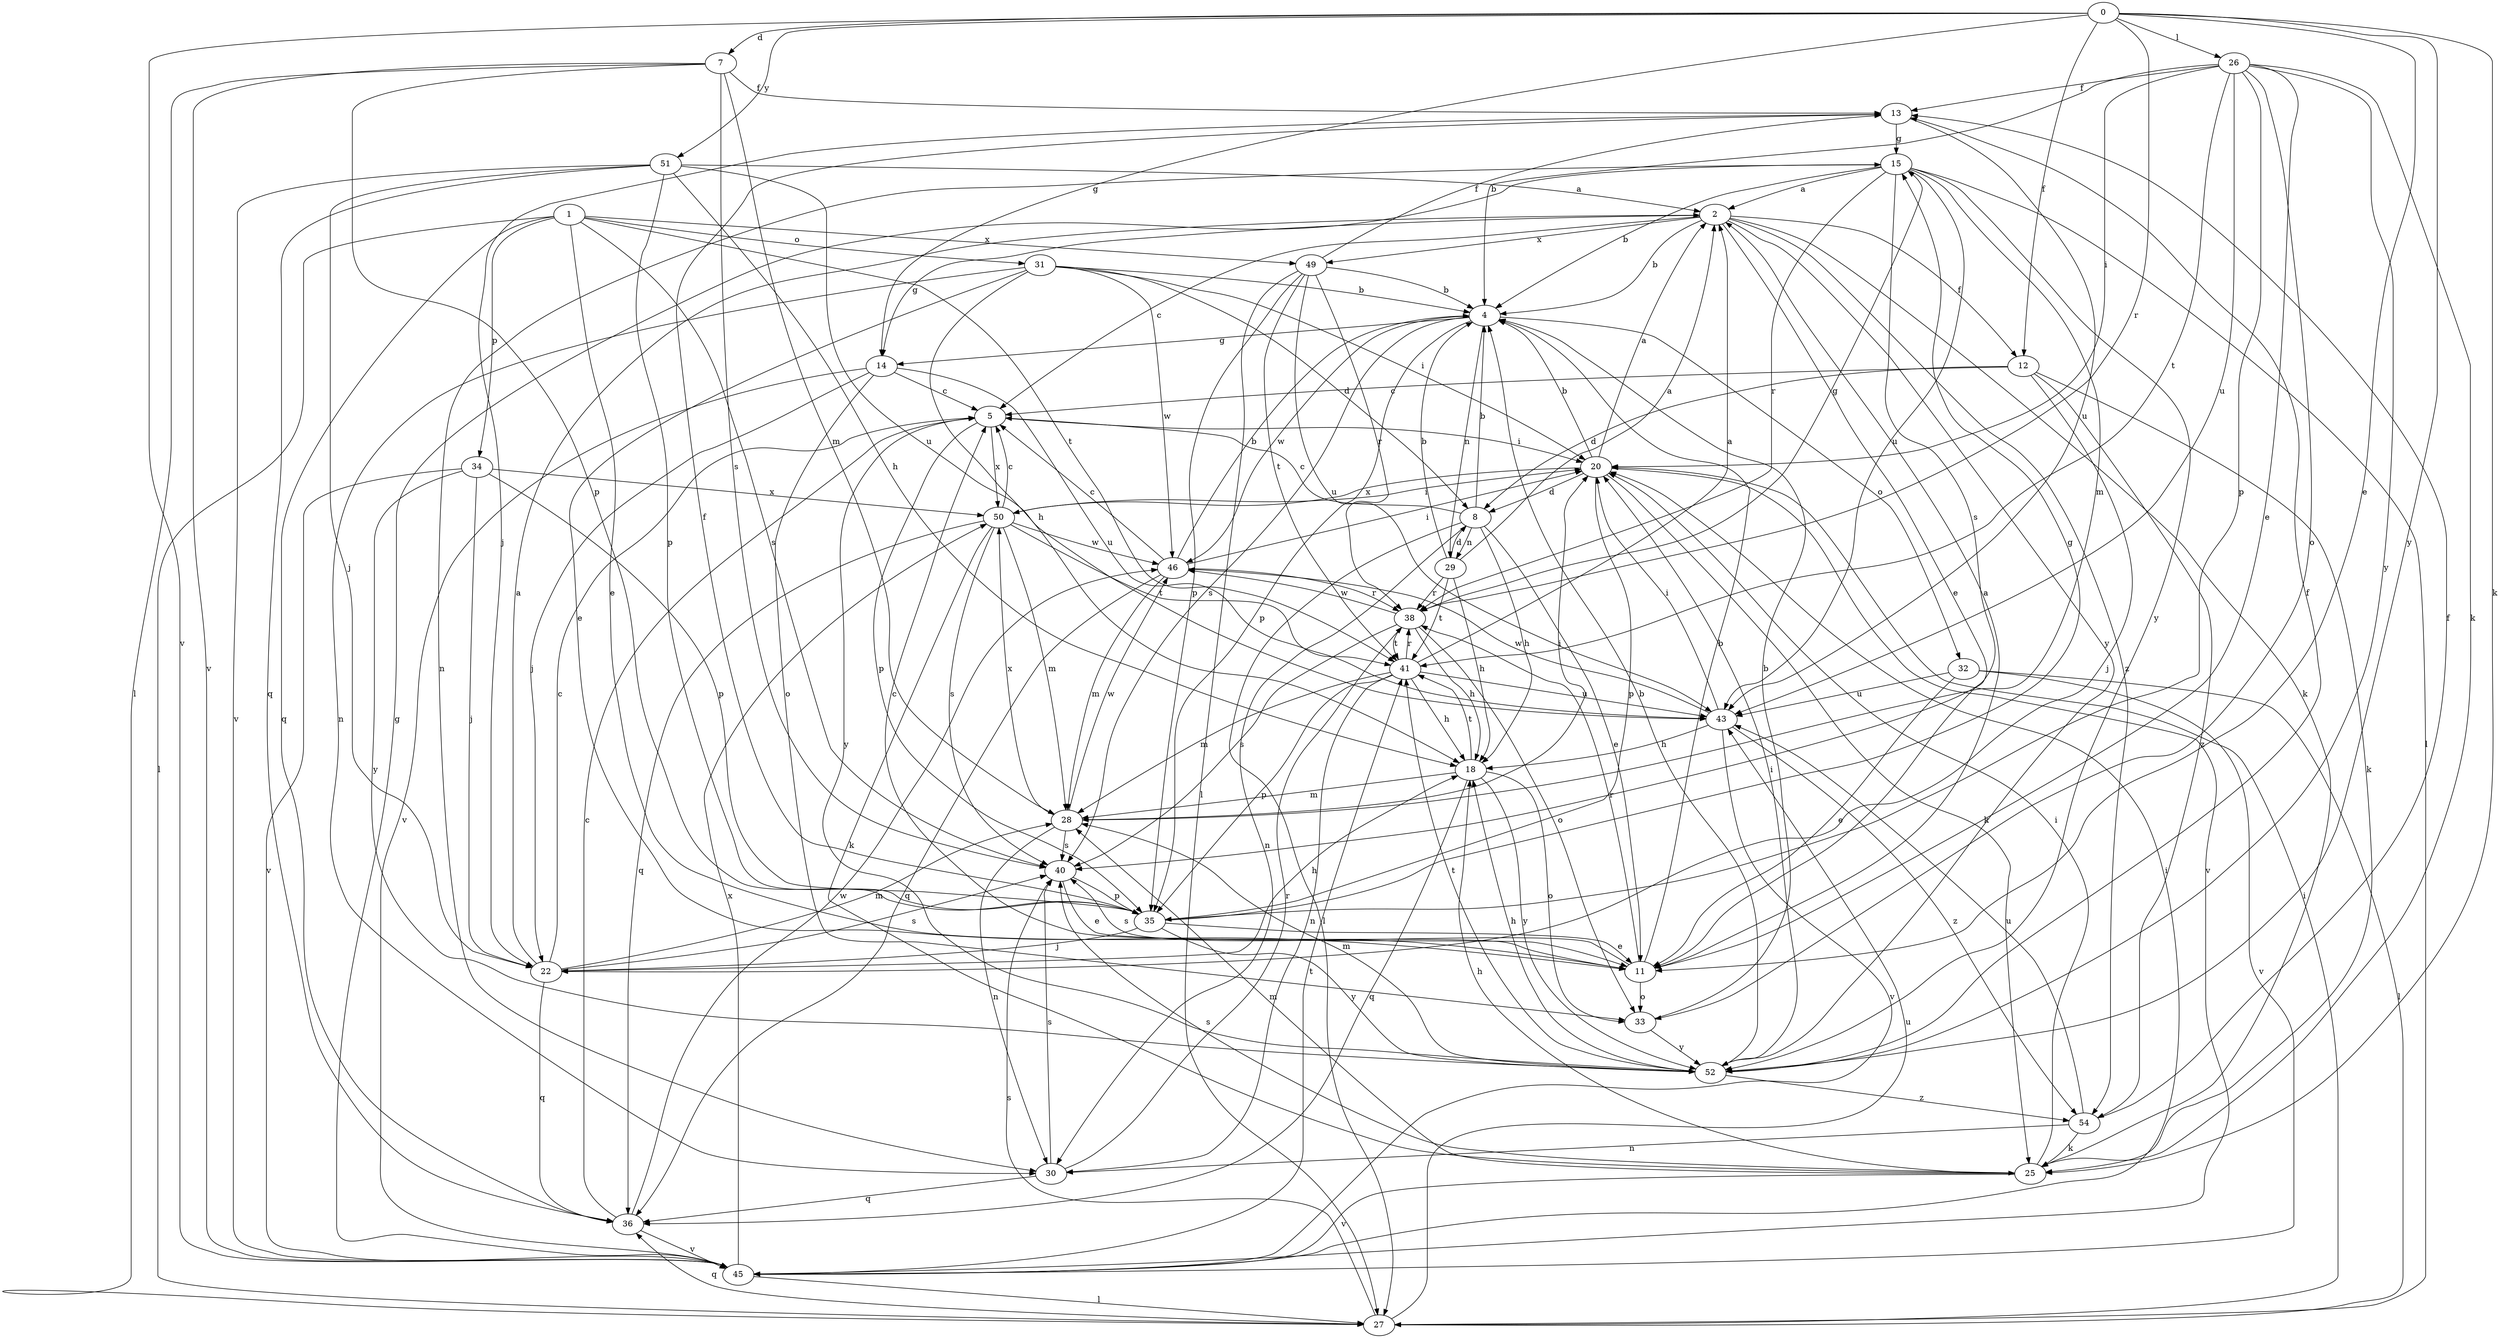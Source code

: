 strict digraph  {
0;
1;
2;
4;
5;
7;
8;
11;
12;
13;
14;
15;
18;
20;
22;
25;
26;
27;
28;
29;
30;
31;
32;
33;
34;
35;
36;
38;
40;
41;
43;
45;
46;
49;
50;
51;
52;
54;
0 -> 7  [label=d];
0 -> 11  [label=e];
0 -> 12  [label=f];
0 -> 14  [label=g];
0 -> 25  [label=k];
0 -> 26  [label=l];
0 -> 38  [label=r];
0 -> 45  [label=v];
0 -> 51  [label=y];
0 -> 52  [label=y];
1 -> 11  [label=e];
1 -> 27  [label=l];
1 -> 31  [label=o];
1 -> 34  [label=p];
1 -> 36  [label=q];
1 -> 40  [label=s];
1 -> 41  [label=t];
1 -> 49  [label=x];
2 -> 4  [label=b];
2 -> 5  [label=c];
2 -> 11  [label=e];
2 -> 12  [label=f];
2 -> 14  [label=g];
2 -> 25  [label=k];
2 -> 49  [label=x];
2 -> 52  [label=y];
2 -> 54  [label=z];
4 -> 14  [label=g];
4 -> 29  [label=n];
4 -> 32  [label=o];
4 -> 35  [label=p];
4 -> 40  [label=s];
4 -> 46  [label=w];
5 -> 20  [label=i];
5 -> 35  [label=p];
5 -> 50  [label=x];
5 -> 52  [label=y];
7 -> 13  [label=f];
7 -> 27  [label=l];
7 -> 28  [label=m];
7 -> 35  [label=p];
7 -> 40  [label=s];
7 -> 45  [label=v];
8 -> 4  [label=b];
8 -> 5  [label=c];
8 -> 11  [label=e];
8 -> 18  [label=h];
8 -> 27  [label=l];
8 -> 29  [label=n];
8 -> 30  [label=n];
11 -> 2  [label=a];
11 -> 4  [label=b];
11 -> 5  [label=c];
11 -> 33  [label=o];
11 -> 38  [label=r];
11 -> 40  [label=s];
12 -> 5  [label=c];
12 -> 8  [label=d];
12 -> 22  [label=j];
12 -> 25  [label=k];
12 -> 54  [label=z];
13 -> 15  [label=g];
13 -> 22  [label=j];
13 -> 43  [label=u];
14 -> 5  [label=c];
14 -> 22  [label=j];
14 -> 33  [label=o];
14 -> 43  [label=u];
14 -> 45  [label=v];
15 -> 2  [label=a];
15 -> 4  [label=b];
15 -> 27  [label=l];
15 -> 28  [label=m];
15 -> 30  [label=n];
15 -> 38  [label=r];
15 -> 40  [label=s];
15 -> 43  [label=u];
15 -> 52  [label=y];
18 -> 28  [label=m];
18 -> 33  [label=o];
18 -> 36  [label=q];
18 -> 41  [label=t];
18 -> 52  [label=y];
20 -> 2  [label=a];
20 -> 4  [label=b];
20 -> 8  [label=d];
20 -> 25  [label=k];
20 -> 35  [label=p];
20 -> 45  [label=v];
20 -> 50  [label=x];
22 -> 2  [label=a];
22 -> 5  [label=c];
22 -> 18  [label=h];
22 -> 28  [label=m];
22 -> 36  [label=q];
22 -> 40  [label=s];
25 -> 18  [label=h];
25 -> 20  [label=i];
25 -> 28  [label=m];
25 -> 40  [label=s];
25 -> 45  [label=v];
26 -> 4  [label=b];
26 -> 11  [label=e];
26 -> 13  [label=f];
26 -> 20  [label=i];
26 -> 25  [label=k];
26 -> 33  [label=o];
26 -> 35  [label=p];
26 -> 41  [label=t];
26 -> 43  [label=u];
26 -> 52  [label=y];
27 -> 20  [label=i];
27 -> 36  [label=q];
27 -> 40  [label=s];
27 -> 43  [label=u];
28 -> 20  [label=i];
28 -> 30  [label=n];
28 -> 40  [label=s];
28 -> 46  [label=w];
28 -> 50  [label=x];
29 -> 2  [label=a];
29 -> 4  [label=b];
29 -> 8  [label=d];
29 -> 18  [label=h];
29 -> 38  [label=r];
29 -> 41  [label=t];
30 -> 36  [label=q];
30 -> 38  [label=r];
30 -> 40  [label=s];
31 -> 4  [label=b];
31 -> 8  [label=d];
31 -> 11  [label=e];
31 -> 18  [label=h];
31 -> 20  [label=i];
31 -> 30  [label=n];
31 -> 46  [label=w];
32 -> 11  [label=e];
32 -> 27  [label=l];
32 -> 43  [label=u];
32 -> 45  [label=v];
33 -> 4  [label=b];
33 -> 52  [label=y];
34 -> 22  [label=j];
34 -> 35  [label=p];
34 -> 45  [label=v];
34 -> 50  [label=x];
34 -> 52  [label=y];
35 -> 11  [label=e];
35 -> 13  [label=f];
35 -> 15  [label=g];
35 -> 22  [label=j];
35 -> 52  [label=y];
36 -> 5  [label=c];
36 -> 45  [label=v];
36 -> 46  [label=w];
38 -> 15  [label=g];
38 -> 18  [label=h];
38 -> 33  [label=o];
38 -> 40  [label=s];
38 -> 41  [label=t];
38 -> 46  [label=w];
40 -> 11  [label=e];
40 -> 35  [label=p];
41 -> 2  [label=a];
41 -> 18  [label=h];
41 -> 28  [label=m];
41 -> 30  [label=n];
41 -> 35  [label=p];
41 -> 38  [label=r];
41 -> 43  [label=u];
43 -> 18  [label=h];
43 -> 20  [label=i];
43 -> 45  [label=v];
43 -> 46  [label=w];
43 -> 54  [label=z];
45 -> 15  [label=g];
45 -> 20  [label=i];
45 -> 27  [label=l];
45 -> 41  [label=t];
45 -> 50  [label=x];
46 -> 4  [label=b];
46 -> 5  [label=c];
46 -> 20  [label=i];
46 -> 28  [label=m];
46 -> 36  [label=q];
46 -> 38  [label=r];
49 -> 4  [label=b];
49 -> 13  [label=f];
49 -> 27  [label=l];
49 -> 35  [label=p];
49 -> 38  [label=r];
49 -> 41  [label=t];
49 -> 43  [label=u];
50 -> 5  [label=c];
50 -> 20  [label=i];
50 -> 25  [label=k];
50 -> 28  [label=m];
50 -> 36  [label=q];
50 -> 40  [label=s];
50 -> 41  [label=t];
50 -> 46  [label=w];
51 -> 2  [label=a];
51 -> 18  [label=h];
51 -> 22  [label=j];
51 -> 35  [label=p];
51 -> 36  [label=q];
51 -> 43  [label=u];
51 -> 45  [label=v];
52 -> 4  [label=b];
52 -> 13  [label=f];
52 -> 18  [label=h];
52 -> 20  [label=i];
52 -> 28  [label=m];
52 -> 41  [label=t];
52 -> 54  [label=z];
54 -> 13  [label=f];
54 -> 25  [label=k];
54 -> 30  [label=n];
54 -> 43  [label=u];
}
